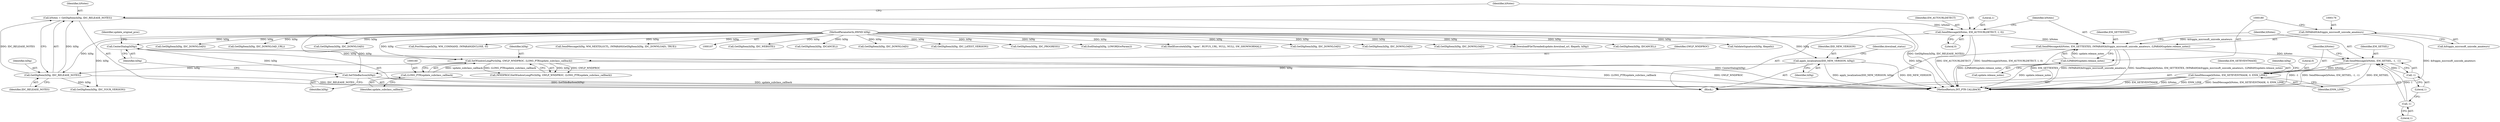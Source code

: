 digraph "0_rufus_c3c39f7f8a11f612c4ebf7affce25ec6928eb1cb_1@API" {
"1000184" [label="(Call,SendMessage(hNotes, EM_SETSEL, -1, -1))"];
"1000172" [label="(Call,SendMessageA(hNotes, EM_SETTEXTEX, (WPARAM)&friggin_microsoft_unicode_amateurs, (LPARAM)update.release_notes))"];
"1000167" [label="(Call,SendMessage(hNotes, EM_AUTOURLDETECT, 1, 0))"];
"1000162" [label="(Call,hNotes = GetDlgItem(hDlg, IDC_RELEASE_NOTES))"];
"1000164" [label="(Call,GetDlgItem(hDlg, IDC_RELEASE_NOTES))"];
"1000156" [label="(Call,SetWindowLongPtr(hDlg, GWLP_WNDPROC, (LONG_PTR)update_subclass_callback))"];
"1000150" [label="(Call,CenterDialog(hDlg))"];
"1000148" [label="(Call,SetTitleBarIcon(hDlg))"];
"1000142" [label="(Call,apply_localization(IDD_NEW_VERSION, hDlg))"];
"1000108" [label="(MethodParameterIn,HWND hDlg)"];
"1000159" [label="(Call,(LONG_PTR)update_subclass_callback)"];
"1000175" [label="(Call,(WPARAM)&friggin_microsoft_unicode_amateurs)"];
"1000179" [label="(Call,(LPARAM)update.release_notes)"];
"1000187" [label="(Call,-1)"];
"1000189" [label="(Call,-1)"];
"1000191" [label="(Call,SendMessage(hNotes, EM_SETEVENTMASK, 0, ENM_LINK))"];
"1000108" [label="(MethodParameterIn,HWND hDlg)"];
"1000268" [label="(Call,GetDlgItem(hDlg, IDC_WEBSITE))"];
"1000189" [label="(Call,-1)"];
"1000184" [label="(Call,SendMessage(hNotes, EM_SETSEL, -1, -1))"];
"1000142" [label="(Call,apply_localization(IDD_NEW_VERSION, hDlg))"];
"1000513" [label="(Call,GetDlgItem(hDlg, IDCANCEL))"];
"1000170" [label="(Literal,1)"];
"1000179" [label="(Call,(LPARAM)update.release_notes)"];
"1000163" [label="(Identifier,hNotes)"];
"1000151" [label="(Identifier,hDlg)"];
"1000157" [label="(Identifier,hDlg)"];
"1000197" [label="(Call,GetDlgItem(hDlg, IDC_YOUR_VERSION))"];
"1000167" [label="(Call,SendMessage(hNotes, EM_AUTOURLDETECT, 1, 0))"];
"1000554" [label="(Call,GetDlgItem(hDlg, IDC_DOWNLOAD))"];
"1000144" [label="(Identifier,hDlg)"];
"1000166" [label="(Identifier,IDC_RELEASE_NOTES)"];
"1000194" [label="(Literal,0)"];
"1000212" [label="(Call,GetDlgItem(hDlg, IDC_LATEST_VERSION))"];
"1000174" [label="(Identifier,EM_SETTEXTEX)"];
"1000570" [label="(MethodReturn,INT_PTR CALLBACK)"];
"1000240" [label="(Call,GetDlgItem(hDlg, IDC_PROGRESS))"];
"1000319" [label="(Call,EndDialog(hDlg, LOWORD(wParam)))"];
"1000193" [label="(Identifier,EM_SETEVENTMASK)"];
"1000328" [label="(Call,ShellExecuteA(hDlg, \"open\", RUFUS_URL, NULL, NULL, SW_SHOWNORMAL))"];
"1000173" [label="(Identifier,hNotes)"];
"1000191" [label="(Call,SendMessage(hNotes, EM_SETEVENTMASK, 0, ENM_LINK))"];
"1000190" [label="(Literal,1)"];
"1000186" [label="(Identifier,EM_SETSEL)"];
"1000495" [label="(Call,GetDlgItem(hDlg, IDC_DOWNLOAD))"];
"1000168" [label="(Identifier,hNotes)"];
"1000187" [label="(Call,-1)"];
"1000156" [label="(Call,SetWindowLongPtr(hDlg, GWLP_WNDPROC, (LONG_PTR)update_subclass_callback))"];
"1000150" [label="(Call,CenterDialog(hDlg))"];
"1000257" [label="(Call,GetDlgItem(hDlg, IDC_DOWNLOAD))"];
"1000159" [label="(Call,(LONG_PTR)update_subclass_callback)"];
"1000366" [label="(Call,GetDlgItem(hDlg, IDC_DOWNLOAD))"];
"1000165" [label="(Identifier,hDlg)"];
"1000149" [label="(Identifier,hDlg)"];
"1000175" [label="(Call,(WPARAM)&friggin_microsoft_unicode_amateurs)"];
"1000172" [label="(Call,SendMessageA(hNotes, EM_SETTEXTEX, (WPARAM)&friggin_microsoft_unicode_amateurs, (LPARAM)update.release_notes))"];
"1000198" [label="(Identifier,hDlg)"];
"1000192" [label="(Identifier,hNotes)"];
"1000499" [label="(Call,DownloadFileThreaded(update.download_url, filepath, hDlg))"];
"1000158" [label="(Identifier,GWLP_WNDPROC)"];
"1000161" [label="(Identifier,update_subclass_callback)"];
"1000195" [label="(Identifier,ENM_LINK)"];
"1000535" [label="(Call,GetDlgItem(hDlg, IDCANCEL))"];
"1000358" [label="(Call,ValidateSignature(hDlg, filepath))"];
"1000185" [label="(Identifier,hNotes)"];
"1000543" [label="(Call,GetDlgItem(hDlg, IDC_DOWNLOAD))"];
"1000181" [label="(Call,update.release_notes)"];
"1000177" [label="(Call,&friggin_microsoft_unicode_amateurs)"];
"1000233" [label="(Call,GetDlgItem(hDlg, IDC_DOWNLOAD_URL))"];
"1000518" [label="(Call,GetDlgItem(hDlg, IDC_DOWNLOAD))"];
"1000148" [label="(Call,SetTitleBarIcon(hDlg))"];
"1000171" [label="(Literal,0)"];
"1000169" [label="(Identifier,EM_AUTOURLDETECT)"];
"1000164" [label="(Call,GetDlgItem(hDlg, IDC_RELEASE_NOTES))"];
"1000162" [label="(Call,hNotes = GetDlgItem(hDlg, IDC_RELEASE_NOTES))"];
"1000154" [label="(Call,(WNDPROC)SetWindowLongPtr(hDlg, GWLP_WNDPROC, (LONG_PTR)update_subclass_callback))"];
"1000143" [label="(Identifier,IDD_NEW_VERSION)"];
"1000416" [label="(Call,PostMessage(hDlg, WM_COMMAND, (WPARAM)IDCLOSE, 0))"];
"1000146" [label="(Identifier,download_status)"];
"1000153" [label="(Identifier,update_original_proc)"];
"1000490" [label="(Call,SendMessage(hDlg, WM_NEXTDLGCTL, (WPARAM)GetDlgItem(hDlg, IDC_DOWNLOAD), TRUE))"];
"1000140" [label="(Block,)"];
"1000188" [label="(Literal,1)"];
"1000184" -> "1000140"  [label="AST: "];
"1000184" -> "1000189"  [label="CFG: "];
"1000185" -> "1000184"  [label="AST: "];
"1000186" -> "1000184"  [label="AST: "];
"1000187" -> "1000184"  [label="AST: "];
"1000189" -> "1000184"  [label="AST: "];
"1000192" -> "1000184"  [label="CFG: "];
"1000184" -> "1000570"  [label="DDG: EM_SETSEL"];
"1000184" -> "1000570"  [label="DDG: -1"];
"1000184" -> "1000570"  [label="DDG: SendMessage(hNotes, EM_SETSEL, -1, -1)"];
"1000172" -> "1000184"  [label="DDG: hNotes"];
"1000187" -> "1000184"  [label="DDG: 1"];
"1000189" -> "1000184"  [label="DDG: 1"];
"1000184" -> "1000191"  [label="DDG: hNotes"];
"1000172" -> "1000140"  [label="AST: "];
"1000172" -> "1000179"  [label="CFG: "];
"1000173" -> "1000172"  [label="AST: "];
"1000174" -> "1000172"  [label="AST: "];
"1000175" -> "1000172"  [label="AST: "];
"1000179" -> "1000172"  [label="AST: "];
"1000185" -> "1000172"  [label="CFG: "];
"1000172" -> "1000570"  [label="DDG: SendMessageA(hNotes, EM_SETTEXTEX, (WPARAM)&friggin_microsoft_unicode_amateurs, (LPARAM)update.release_notes)"];
"1000172" -> "1000570"  [label="DDG: (LPARAM)update.release_notes"];
"1000172" -> "1000570"  [label="DDG: EM_SETTEXTEX"];
"1000172" -> "1000570"  [label="DDG: (WPARAM)&friggin_microsoft_unicode_amateurs"];
"1000167" -> "1000172"  [label="DDG: hNotes"];
"1000175" -> "1000172"  [label="DDG: &friggin_microsoft_unicode_amateurs"];
"1000179" -> "1000172"  [label="DDG: update.release_notes"];
"1000167" -> "1000140"  [label="AST: "];
"1000167" -> "1000171"  [label="CFG: "];
"1000168" -> "1000167"  [label="AST: "];
"1000169" -> "1000167"  [label="AST: "];
"1000170" -> "1000167"  [label="AST: "];
"1000171" -> "1000167"  [label="AST: "];
"1000173" -> "1000167"  [label="CFG: "];
"1000167" -> "1000570"  [label="DDG: EM_AUTOURLDETECT"];
"1000167" -> "1000570"  [label="DDG: SendMessage(hNotes, EM_AUTOURLDETECT, 1, 0)"];
"1000162" -> "1000167"  [label="DDG: hNotes"];
"1000162" -> "1000140"  [label="AST: "];
"1000162" -> "1000164"  [label="CFG: "];
"1000163" -> "1000162"  [label="AST: "];
"1000164" -> "1000162"  [label="AST: "];
"1000168" -> "1000162"  [label="CFG: "];
"1000162" -> "1000570"  [label="DDG: GetDlgItem(hDlg, IDC_RELEASE_NOTES)"];
"1000164" -> "1000162"  [label="DDG: hDlg"];
"1000164" -> "1000162"  [label="DDG: IDC_RELEASE_NOTES"];
"1000164" -> "1000166"  [label="CFG: "];
"1000165" -> "1000164"  [label="AST: "];
"1000166" -> "1000164"  [label="AST: "];
"1000164" -> "1000570"  [label="DDG: IDC_RELEASE_NOTES"];
"1000156" -> "1000164"  [label="DDG: hDlg"];
"1000108" -> "1000164"  [label="DDG: hDlg"];
"1000164" -> "1000197"  [label="DDG: hDlg"];
"1000156" -> "1000154"  [label="AST: "];
"1000156" -> "1000159"  [label="CFG: "];
"1000157" -> "1000156"  [label="AST: "];
"1000158" -> "1000156"  [label="AST: "];
"1000159" -> "1000156"  [label="AST: "];
"1000154" -> "1000156"  [label="CFG: "];
"1000156" -> "1000570"  [label="DDG: (LONG_PTR)update_subclass_callback"];
"1000156" -> "1000570"  [label="DDG: GWLP_WNDPROC"];
"1000156" -> "1000154"  [label="DDG: hDlg"];
"1000156" -> "1000154"  [label="DDG: GWLP_WNDPROC"];
"1000156" -> "1000154"  [label="DDG: (LONG_PTR)update_subclass_callback"];
"1000150" -> "1000156"  [label="DDG: hDlg"];
"1000108" -> "1000156"  [label="DDG: hDlg"];
"1000159" -> "1000156"  [label="DDG: update_subclass_callback"];
"1000150" -> "1000140"  [label="AST: "];
"1000150" -> "1000151"  [label="CFG: "];
"1000151" -> "1000150"  [label="AST: "];
"1000153" -> "1000150"  [label="CFG: "];
"1000150" -> "1000570"  [label="DDG: CenterDialog(hDlg)"];
"1000148" -> "1000150"  [label="DDG: hDlg"];
"1000108" -> "1000150"  [label="DDG: hDlg"];
"1000148" -> "1000140"  [label="AST: "];
"1000148" -> "1000149"  [label="CFG: "];
"1000149" -> "1000148"  [label="AST: "];
"1000151" -> "1000148"  [label="CFG: "];
"1000148" -> "1000570"  [label="DDG: SetTitleBarIcon(hDlg)"];
"1000142" -> "1000148"  [label="DDG: hDlg"];
"1000108" -> "1000148"  [label="DDG: hDlg"];
"1000142" -> "1000140"  [label="AST: "];
"1000142" -> "1000144"  [label="CFG: "];
"1000143" -> "1000142"  [label="AST: "];
"1000144" -> "1000142"  [label="AST: "];
"1000146" -> "1000142"  [label="CFG: "];
"1000142" -> "1000570"  [label="DDG: apply_localization(IDD_NEW_VERSION, hDlg)"];
"1000142" -> "1000570"  [label="DDG: IDD_NEW_VERSION"];
"1000108" -> "1000142"  [label="DDG: hDlg"];
"1000108" -> "1000107"  [label="AST: "];
"1000108" -> "1000570"  [label="DDG: hDlg"];
"1000108" -> "1000197"  [label="DDG: hDlg"];
"1000108" -> "1000212"  [label="DDG: hDlg"];
"1000108" -> "1000233"  [label="DDG: hDlg"];
"1000108" -> "1000240"  [label="DDG: hDlg"];
"1000108" -> "1000257"  [label="DDG: hDlg"];
"1000108" -> "1000268"  [label="DDG: hDlg"];
"1000108" -> "1000319"  [label="DDG: hDlg"];
"1000108" -> "1000328"  [label="DDG: hDlg"];
"1000108" -> "1000358"  [label="DDG: hDlg"];
"1000108" -> "1000366"  [label="DDG: hDlg"];
"1000108" -> "1000416"  [label="DDG: hDlg"];
"1000108" -> "1000490"  [label="DDG: hDlg"];
"1000108" -> "1000495"  [label="DDG: hDlg"];
"1000108" -> "1000499"  [label="DDG: hDlg"];
"1000108" -> "1000513"  [label="DDG: hDlg"];
"1000108" -> "1000518"  [label="DDG: hDlg"];
"1000108" -> "1000535"  [label="DDG: hDlg"];
"1000108" -> "1000543"  [label="DDG: hDlg"];
"1000108" -> "1000554"  [label="DDG: hDlg"];
"1000159" -> "1000161"  [label="CFG: "];
"1000160" -> "1000159"  [label="AST: "];
"1000161" -> "1000159"  [label="AST: "];
"1000159" -> "1000570"  [label="DDG: update_subclass_callback"];
"1000175" -> "1000177"  [label="CFG: "];
"1000176" -> "1000175"  [label="AST: "];
"1000177" -> "1000175"  [label="AST: "];
"1000180" -> "1000175"  [label="CFG: "];
"1000175" -> "1000570"  [label="DDG: &friggin_microsoft_unicode_amateurs"];
"1000179" -> "1000181"  [label="CFG: "];
"1000180" -> "1000179"  [label="AST: "];
"1000181" -> "1000179"  [label="AST: "];
"1000179" -> "1000570"  [label="DDG: update.release_notes"];
"1000187" -> "1000188"  [label="CFG: "];
"1000188" -> "1000187"  [label="AST: "];
"1000190" -> "1000187"  [label="CFG: "];
"1000189" -> "1000190"  [label="CFG: "];
"1000190" -> "1000189"  [label="AST: "];
"1000191" -> "1000140"  [label="AST: "];
"1000191" -> "1000195"  [label="CFG: "];
"1000192" -> "1000191"  [label="AST: "];
"1000193" -> "1000191"  [label="AST: "];
"1000194" -> "1000191"  [label="AST: "];
"1000195" -> "1000191"  [label="AST: "];
"1000198" -> "1000191"  [label="CFG: "];
"1000191" -> "1000570"  [label="DDG: ENM_LINK"];
"1000191" -> "1000570"  [label="DDG: SendMessage(hNotes, EM_SETEVENTMASK, 0, ENM_LINK)"];
"1000191" -> "1000570"  [label="DDG: EM_SETEVENTMASK"];
"1000191" -> "1000570"  [label="DDG: hNotes"];
}
